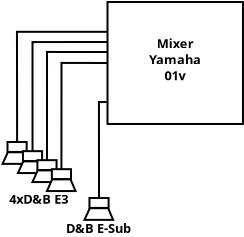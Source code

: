 <?xml version="1.0" encoding="UTF-8"?>
<dia:diagram xmlns:dia="http://www.lysator.liu.se/~alla/dia/">
  <dia:layer name="Background" visible="true">
    <dia:group>
      <dia:object type="Standard - Box" version="0" id="O0">
        <dia:attribute name="obj_pos">
          <dia:point val="8,2"/>
        </dia:attribute>
        <dia:attribute name="obj_bb">
          <dia:rectangle val="7.95,1.95;14.823,8.149"/>
        </dia:attribute>
        <dia:attribute name="elem_corner">
          <dia:point val="8,2"/>
        </dia:attribute>
        <dia:attribute name="elem_width">
          <dia:real val="6.773"/>
        </dia:attribute>
        <dia:attribute name="elem_height">
          <dia:real val="6.099"/>
        </dia:attribute>
        <dia:attribute name="show_background">
          <dia:boolean val="true"/>
        </dia:attribute>
      </dia:object>
      <dia:object type="Standard - Text" version="0" id="O1">
        <dia:attribute name="obj_pos">
          <dia:point val="11.378,4.316"/>
        </dia:attribute>
        <dia:attribute name="obj_bb">
          <dia:rectangle val="9.978,3.766;12.778,6.316"/>
        </dia:attribute>
        <dia:attribute name="text">
          <dia:composite type="text">
            <dia:attribute name="string">
              <dia:string>#Mixer
Yamaha
01v#</dia:string>
            </dia:attribute>
            <dia:attribute name="font">
              <dia:font family="sans" style="80" name="Helvetica"/>
            </dia:attribute>
            <dia:attribute name="height">
              <dia:real val="0.8"/>
            </dia:attribute>
            <dia:attribute name="pos">
              <dia:point val="11.378,4.316"/>
            </dia:attribute>
            <dia:attribute name="color">
              <dia:color val="#000000"/>
            </dia:attribute>
            <dia:attribute name="alignment">
              <dia:enum val="1"/>
            </dia:attribute>
          </dia:composite>
        </dia:attribute>
      </dia:object>
    </dia:group>
    <dia:object type="Standard - PolyLine" version="0" id="O2">
      <dia:attribute name="obj_pos">
        <dia:point val="8.014,3.491"/>
      </dia:attribute>
      <dia:attribute name="obj_bb">
        <dia:rectangle val="3.423,3.441;8.064,9.05"/>
      </dia:attribute>
      <dia:attribute name="poly_points">
        <dia:point val="8.014,3.491"/>
        <dia:point val="3.473,3.491"/>
        <dia:point val="3.479,9"/>
      </dia:attribute>
      <dia:connections>
        <dia:connection handle="2" to="O11" connection="1"/>
      </dia:connections>
    </dia:object>
    <dia:object type="Standard - PolyLine" version="0" id="O3">
      <dia:attribute name="obj_pos">
        <dia:point val="8,4"/>
      </dia:attribute>
      <dia:attribute name="obj_bb">
        <dia:rectangle val="4.2,3.95;8.05,9.508"/>
      </dia:attribute>
      <dia:attribute name="poly_points">
        <dia:point val="8,4"/>
        <dia:point val="4.25,4.003"/>
        <dia:point val="4.251,9.458"/>
      </dia:attribute>
      <dia:connections>
        <dia:connection handle="2" to="O11" connection="1"/>
      </dia:connections>
    </dia:object>
    <dia:object type="Standard - PolyLine" version="0" id="O4">
      <dia:attribute name="obj_pos">
        <dia:point val="8,4.5"/>
      </dia:attribute>
      <dia:attribute name="obj_bb">
        <dia:rectangle val="4.924,4.448;8.05,9.958"/>
      </dia:attribute>
      <dia:attribute name="poly_points">
        <dia:point val="8,4.5"/>
        <dia:point val="4.975,4.498"/>
        <dia:point val="4.974,9.908"/>
      </dia:attribute>
      <dia:connections>
        <dia:connection handle="2" to="O11" connection="1"/>
      </dia:connections>
    </dia:object>
    <dia:object type="Standard - PolyLine" version="0" id="O5">
      <dia:attribute name="obj_pos">
        <dia:point val="8,5.05"/>
      </dia:attribute>
      <dia:attribute name="obj_bb">
        <dia:rectangle val="5.646,4.995;8.05,10.409"/>
      </dia:attribute>
      <dia:attribute name="poly_points">
        <dia:point val="8,5.05"/>
        <dia:point val="5.699,5.045"/>
        <dia:point val="5.696,10.359"/>
      </dia:attribute>
      <dia:connections>
        <dia:connection handle="0" to="O0" connection="3"/>
        <dia:connection handle="2" to="O11" connection="1"/>
      </dia:connections>
    </dia:object>
    <dia:object type="Standard - Text" version="0" id="O6">
      <dia:attribute name="obj_pos">
        <dia:point val="4.566,12.087"/>
      </dia:attribute>
      <dia:attribute name="obj_bb">
        <dia:rectangle val="2.966,11.52;6.184,12.522"/>
      </dia:attribute>
      <dia:attribute name="text">
        <dia:composite type="text">
          <dia:attribute name="string">
            <dia:string>#4xD&amp;B E3#</dia:string>
          </dia:attribute>
          <dia:attribute name="font">
            <dia:font family="sans" style="80" name="Helvetica"/>
          </dia:attribute>
          <dia:attribute name="height">
            <dia:real val="0.8"/>
          </dia:attribute>
          <dia:attribute name="pos">
            <dia:point val="4.566,12.087"/>
          </dia:attribute>
          <dia:attribute name="color">
            <dia:color val="#000000"/>
          </dia:attribute>
          <dia:attribute name="alignment">
            <dia:enum val="1"/>
          </dia:attribute>
        </dia:composite>
      </dia:attribute>
    </dia:object>
    <dia:group>
      <dia:object type="Standard - Box" version="0" id="O7">
        <dia:attribute name="obj_pos">
          <dia:point val="7.097,11.799"/>
        </dia:attribute>
        <dia:attribute name="obj_bb">
          <dia:rectangle val="7.047,11.749;8.104,12.345"/>
        </dia:attribute>
        <dia:attribute name="elem_corner">
          <dia:point val="7.097,11.799"/>
        </dia:attribute>
        <dia:attribute name="elem_width">
          <dia:real val="0.957"/>
        </dia:attribute>
        <dia:attribute name="elem_height">
          <dia:real val="0.496"/>
        </dia:attribute>
        <dia:attribute name="show_background">
          <dia:boolean val="true"/>
        </dia:attribute>
      </dia:object>
      <dia:object type="Standard - Polygon" version="0" id="O8">
        <dia:attribute name="obj_pos">
          <dia:point val="7.114,12.311"/>
        </dia:attribute>
        <dia:attribute name="obj_bb">
          <dia:rectangle val="6.771,12.261;8.355,12.944"/>
        </dia:attribute>
        <dia:attribute name="poly_points">
          <dia:point val="7.114,12.311"/>
          <dia:point val="8.032,12.311"/>
          <dia:point val="8.28,12.894"/>
          <dia:point val="6.849,12.894"/>
        </dia:attribute>
        <dia:attribute name="show_background">
          <dia:boolean val="true"/>
        </dia:attribute>
      </dia:object>
    </dia:group>
    <dia:object type="Standard - PolyLine" version="0" id="O9">
      <dia:attribute name="obj_pos">
        <dia:point val="7.961,6.999"/>
      </dia:attribute>
      <dia:attribute name="obj_bb">
        <dia:rectangle val="7.522,6.949;8.011,11.849"/>
      </dia:attribute>
      <dia:attribute name="poly_points">
        <dia:point val="7.961,6.999"/>
        <dia:point val="7.572,6.999"/>
        <dia:point val="7.575,11.799"/>
      </dia:attribute>
      <dia:connections>
        <dia:connection handle="2" to="O7" connection="1"/>
      </dia:connections>
    </dia:object>
    <dia:object type="Standard - Text" version="0" id="O10">
      <dia:attribute name="obj_pos">
        <dia:point val="7.554,13.554"/>
      </dia:attribute>
      <dia:attribute name="obj_bb">
        <dia:rectangle val="5.729,12.986;9.397,13.989"/>
      </dia:attribute>
      <dia:attribute name="text">
        <dia:composite type="text">
          <dia:attribute name="string">
            <dia:string>#D&amp;B E-Sub#</dia:string>
          </dia:attribute>
          <dia:attribute name="font">
            <dia:font family="sans" style="80" name="Helvetica"/>
          </dia:attribute>
          <dia:attribute name="height">
            <dia:real val="0.8"/>
          </dia:attribute>
          <dia:attribute name="pos">
            <dia:point val="7.554,13.554"/>
          </dia:attribute>
          <dia:attribute name="color">
            <dia:color val="#000000"/>
          </dia:attribute>
          <dia:attribute name="alignment">
            <dia:enum val="1"/>
          </dia:attribute>
        </dia:composite>
      </dia:attribute>
    </dia:object>
    <dia:group>
      <dia:group>
        <dia:object type="Standard - Box" version="0" id="O11">
          <dia:attribute name="obj_pos">
            <dia:point val="3,9"/>
          </dia:attribute>
          <dia:attribute name="obj_bb">
            <dia:rectangle val="2.95,8.95;4.007,9.546"/>
          </dia:attribute>
          <dia:attribute name="elem_corner">
            <dia:point val="3,9"/>
          </dia:attribute>
          <dia:attribute name="elem_width">
            <dia:real val="0.957"/>
          </dia:attribute>
          <dia:attribute name="elem_height">
            <dia:real val="0.496"/>
          </dia:attribute>
          <dia:attribute name="show_background">
            <dia:boolean val="true"/>
          </dia:attribute>
        </dia:object>
        <dia:object type="Standard - Polygon" version="0" id="O12">
          <dia:attribute name="obj_pos">
            <dia:point val="3.017,9.512"/>
          </dia:attribute>
          <dia:attribute name="obj_bb">
            <dia:rectangle val="2.674,9.462;4.259,10.146"/>
          </dia:attribute>
          <dia:attribute name="poly_points">
            <dia:point val="3.017,9.512"/>
            <dia:point val="3.936,9.512"/>
            <dia:point val="4.183,10.095"/>
            <dia:point val="2.752,10.095"/>
          </dia:attribute>
          <dia:attribute name="show_background">
            <dia:boolean val="true"/>
          </dia:attribute>
        </dia:object>
      </dia:group>
      <dia:group>
        <dia:object type="Standard - Box" version="0" id="O13">
          <dia:attribute name="obj_pos">
            <dia:point val="3.772,9.458"/>
          </dia:attribute>
          <dia:attribute name="obj_bb">
            <dia:rectangle val="3.722,9.408;4.78,10.004"/>
          </dia:attribute>
          <dia:attribute name="elem_corner">
            <dia:point val="3.772,9.458"/>
          </dia:attribute>
          <dia:attribute name="elem_width">
            <dia:real val="0.957"/>
          </dia:attribute>
          <dia:attribute name="elem_height">
            <dia:real val="0.496"/>
          </dia:attribute>
          <dia:attribute name="show_background">
            <dia:boolean val="true"/>
          </dia:attribute>
        </dia:object>
        <dia:object type="Standard - Polygon" version="0" id="O14">
          <dia:attribute name="obj_pos">
            <dia:point val="3.789,9.97"/>
          </dia:attribute>
          <dia:attribute name="obj_bb">
            <dia:rectangle val="3.447,9.92;5.031,10.603"/>
          </dia:attribute>
          <dia:attribute name="poly_points">
            <dia:point val="3.789,9.97"/>
            <dia:point val="4.708,9.97"/>
            <dia:point val="4.955,10.553"/>
            <dia:point val="3.524,10.553"/>
          </dia:attribute>
          <dia:attribute name="show_background">
            <dia:boolean val="true"/>
          </dia:attribute>
        </dia:object>
      </dia:group>
      <dia:group>
        <dia:object type="Standard - Box" version="0" id="O15">
          <dia:attribute name="obj_pos">
            <dia:point val="4.495,9.908"/>
          </dia:attribute>
          <dia:attribute name="obj_bb">
            <dia:rectangle val="4.445,9.858;5.502,10.455"/>
          </dia:attribute>
          <dia:attribute name="elem_corner">
            <dia:point val="4.495,9.908"/>
          </dia:attribute>
          <dia:attribute name="elem_width">
            <dia:real val="0.957"/>
          </dia:attribute>
          <dia:attribute name="elem_height">
            <dia:real val="0.496"/>
          </dia:attribute>
          <dia:attribute name="show_background">
            <dia:boolean val="true"/>
          </dia:attribute>
        </dia:object>
        <dia:object type="Standard - Polygon" version="0" id="O16">
          <dia:attribute name="obj_pos">
            <dia:point val="4.512,10.421"/>
          </dia:attribute>
          <dia:attribute name="obj_bb">
            <dia:rectangle val="4.169,10.371;5.753,11.054"/>
          </dia:attribute>
          <dia:attribute name="poly_points">
            <dia:point val="4.512,10.421"/>
            <dia:point val="5.431,10.421"/>
            <dia:point val="5.678,11.004"/>
            <dia:point val="4.247,11.004"/>
          </dia:attribute>
          <dia:attribute name="show_background">
            <dia:boolean val="true"/>
          </dia:attribute>
        </dia:object>
      </dia:group>
      <dia:group>
        <dia:object type="Standard - Box" version="0" id="O17">
          <dia:attribute name="obj_pos">
            <dia:point val="5.217,10.359"/>
          </dia:attribute>
          <dia:attribute name="obj_bb">
            <dia:rectangle val="5.167,10.309;6.225,10.905"/>
          </dia:attribute>
          <dia:attribute name="elem_corner">
            <dia:point val="5.217,10.359"/>
          </dia:attribute>
          <dia:attribute name="elem_width">
            <dia:real val="0.957"/>
          </dia:attribute>
          <dia:attribute name="elem_height">
            <dia:real val="0.496"/>
          </dia:attribute>
          <dia:attribute name="show_background">
            <dia:boolean val="true"/>
          </dia:attribute>
        </dia:object>
        <dia:object type="Standard - Polygon" version="0" id="O18">
          <dia:attribute name="obj_pos">
            <dia:point val="5.234,10.871"/>
          </dia:attribute>
          <dia:attribute name="obj_bb">
            <dia:rectangle val="4.892,10.821;6.476,11.504"/>
          </dia:attribute>
          <dia:attribute name="poly_points">
            <dia:point val="5.234,10.871"/>
            <dia:point val="6.153,10.871"/>
            <dia:point val="6.401,11.454"/>
            <dia:point val="4.969,11.454"/>
          </dia:attribute>
          <dia:attribute name="show_background">
            <dia:boolean val="true"/>
          </dia:attribute>
        </dia:object>
      </dia:group>
    </dia:group>
  </dia:layer>
</dia:diagram>
